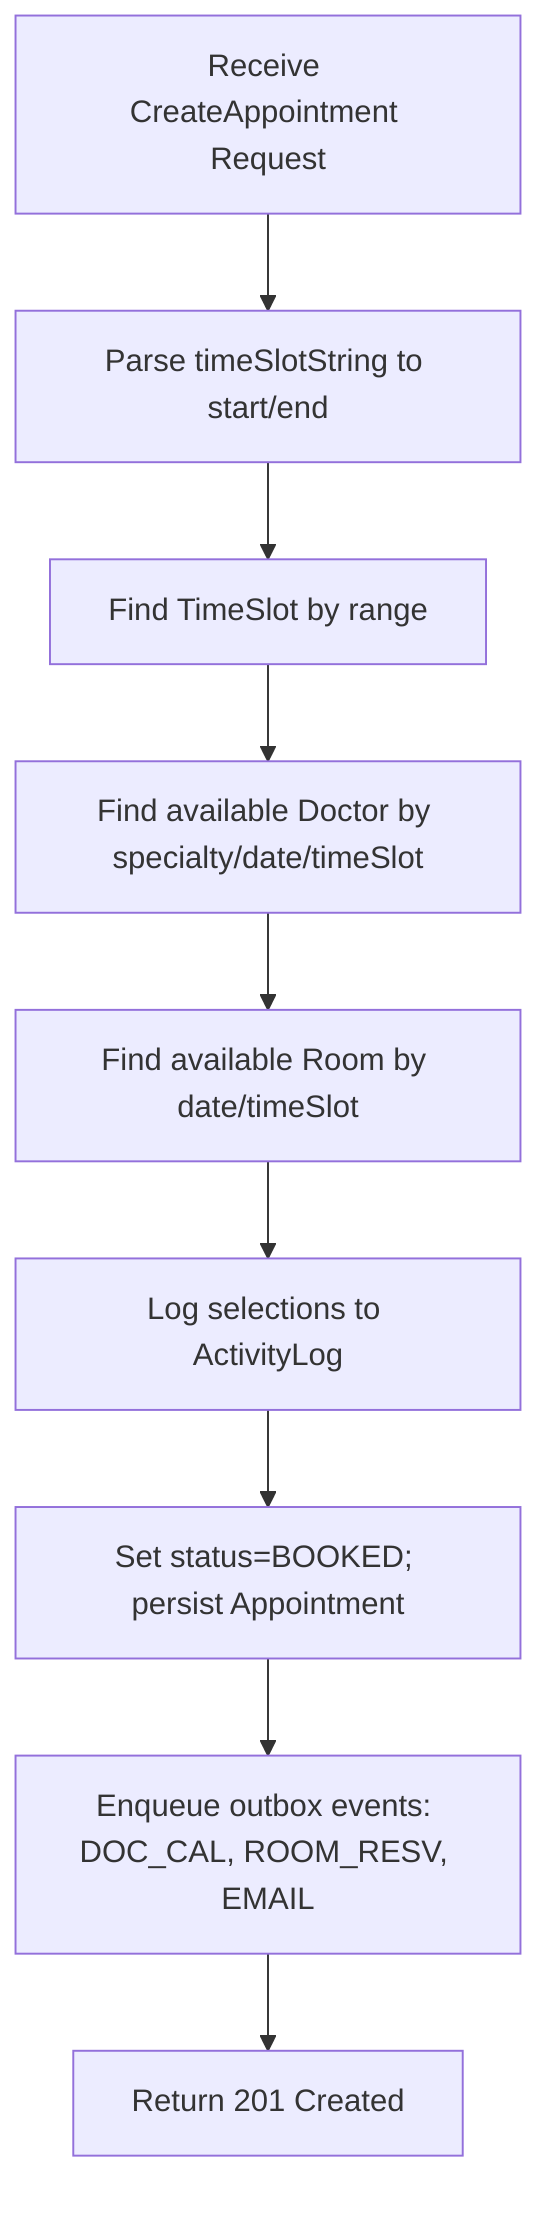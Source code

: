 flowchart TD
  A[Receive CreateAppointment Request] --> B[Parse timeSlotString to start/end]
  B --> C[Find TimeSlot by range]
  C --> D[Find available Doctor by specialty/date/timeSlot]
  D --> E[Find available Room by date/timeSlot]
  E --> F[Log selections to ActivityLog]
  F --> G[Set status=BOOKED; persist Appointment]
  G --> H[Enqueue outbox events: DOC_CAL, ROOM_RESV, EMAIL]
  H --> I[Return 201 Created]